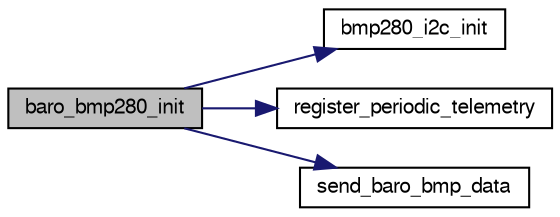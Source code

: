 digraph "baro_bmp280_init"
{
  edge [fontname="FreeSans",fontsize="10",labelfontname="FreeSans",labelfontsize="10"];
  node [fontname="FreeSans",fontsize="10",shape=record];
  rankdir="LR";
  Node1 [label="baro_bmp280_init",height=0.2,width=0.4,color="black", fillcolor="grey75", style="filled", fontcolor="black"];
  Node1 -> Node2 [color="midnightblue",fontsize="10",style="solid",fontname="FreeSans"];
  Node2 [label="bmp280_i2c_init",height=0.2,width=0.4,color="black", fillcolor="white", style="filled",URL="$bmp280__i2c_8c.html#adf20463416e18af3aee2731ca0482754"];
  Node1 -> Node3 [color="midnightblue",fontsize="10",style="solid",fontname="FreeSans"];
  Node3 [label="register_periodic_telemetry",height=0.2,width=0.4,color="black", fillcolor="white", style="filled",URL="$telemetry_8c.html#a8b8cf43739f06c54d16370c141b541a0",tooltip="Register a telemetry callback function. "];
  Node1 -> Node4 [color="midnightblue",fontsize="10",style="solid",fontname="FreeSans"];
  Node4 [label="send_baro_bmp_data",height=0.2,width=0.4,color="black", fillcolor="white", style="filled",URL="$baro__bmp280__i2c_8c.html#a798ccb8ecf31e12b46e2f7738e240ab6"];
}
